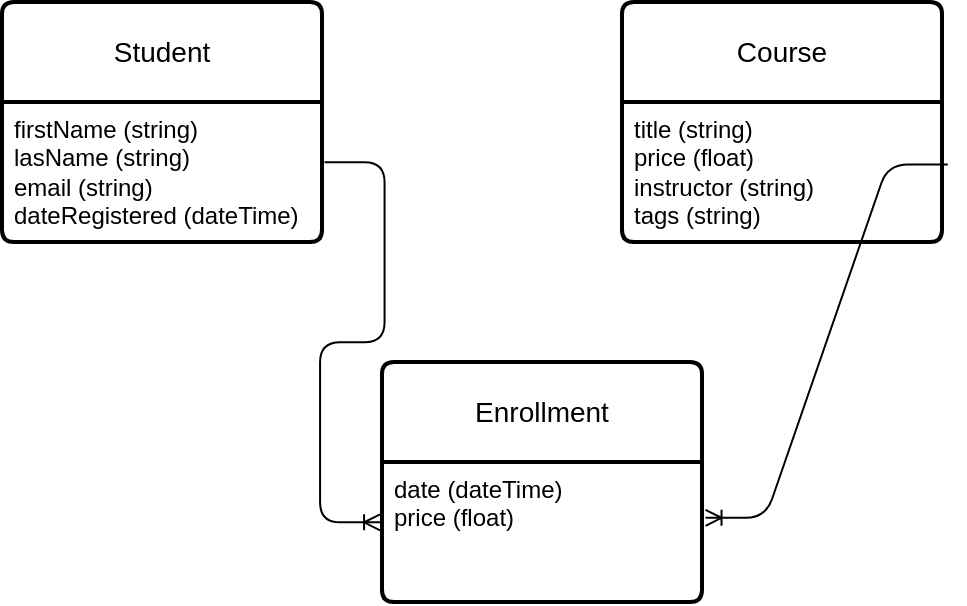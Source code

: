<mxfile version="21.1.8" type="github">
  <diagram name="Page-1" id="vkOnFEhnsPbbazEBDFh3">
    <mxGraphModel dx="421" dy="450" grid="1" gridSize="10" guides="1" tooltips="1" connect="1" arrows="1" fold="1" page="1" pageScale="1" pageWidth="827" pageHeight="1169" math="0" shadow="0">
      <root>
        <mxCell id="0" />
        <mxCell id="1" parent="0" />
        <mxCell id="zIZdD2dWHf9-G07lgO-z-1" value="Student" style="swimlane;childLayout=stackLayout;horizontal=1;startSize=50;horizontalStack=0;rounded=1;fontSize=14;fontStyle=0;strokeWidth=2;resizeParent=0;resizeLast=1;shadow=0;dashed=0;align=center;arcSize=4;whiteSpace=wrap;html=1;" vertex="1" parent="1">
          <mxGeometry x="20" y="20" width="160" height="120" as="geometry" />
        </mxCell>
        <mxCell id="zIZdD2dWHf9-G07lgO-z-2" value="firstName (string)&lt;br&gt;lasName (string)&lt;br&gt;email (string)&lt;br&gt;dateRegistered (dateTime)" style="align=left;strokeColor=none;fillColor=none;spacingLeft=4;fontSize=12;verticalAlign=top;resizable=0;rotatable=0;part=1;html=1;" vertex="1" parent="zIZdD2dWHf9-G07lgO-z-1">
          <mxGeometry y="50" width="160" height="70" as="geometry" />
        </mxCell>
        <mxCell id="zIZdD2dWHf9-G07lgO-z-5" value="Course" style="swimlane;childLayout=stackLayout;horizontal=1;startSize=50;horizontalStack=0;rounded=1;fontSize=14;fontStyle=0;strokeWidth=2;resizeParent=0;resizeLast=1;shadow=0;dashed=0;align=center;arcSize=4;whiteSpace=wrap;html=1;" vertex="1" parent="1">
          <mxGeometry x="330" y="20" width="160" height="120" as="geometry" />
        </mxCell>
        <mxCell id="zIZdD2dWHf9-G07lgO-z-6" value="title (string)&lt;br&gt;price (float)&lt;br&gt;instructor (string)&lt;br&gt;tags (string)" style="align=left;strokeColor=none;fillColor=none;spacingLeft=4;fontSize=12;verticalAlign=top;resizable=0;rotatable=0;part=1;html=1;" vertex="1" parent="zIZdD2dWHf9-G07lgO-z-5">
          <mxGeometry y="50" width="160" height="70" as="geometry" />
        </mxCell>
        <mxCell id="zIZdD2dWHf9-G07lgO-z-9" value="Enrollment" style="swimlane;childLayout=stackLayout;horizontal=1;startSize=50;horizontalStack=0;rounded=1;fontSize=14;fontStyle=0;strokeWidth=2;resizeParent=0;resizeLast=1;shadow=0;dashed=0;align=center;arcSize=4;whiteSpace=wrap;html=1;" vertex="1" parent="1">
          <mxGeometry x="210" y="200" width="160" height="120" as="geometry" />
        </mxCell>
        <mxCell id="zIZdD2dWHf9-G07lgO-z-10" value="date (dateTime)&lt;br&gt;price (float)" style="align=left;strokeColor=none;fillColor=none;spacingLeft=4;fontSize=12;verticalAlign=top;resizable=0;rotatable=0;part=1;html=1;" vertex="1" parent="zIZdD2dWHf9-G07lgO-z-9">
          <mxGeometry y="50" width="160" height="70" as="geometry" />
        </mxCell>
        <mxCell id="zIZdD2dWHf9-G07lgO-z-11" value="" style="edgeStyle=entityRelationEdgeStyle;fontSize=12;html=1;endArrow=ERoneToMany;rounded=1;exitX=1.008;exitY=0.431;exitDx=0;exitDy=0;exitPerimeter=0;entryX=-0.006;entryY=0.431;entryDx=0;entryDy=0;entryPerimeter=0;" edge="1" parent="1" source="zIZdD2dWHf9-G07lgO-z-2" target="zIZdD2dWHf9-G07lgO-z-10">
          <mxGeometry width="100" height="100" relative="1" as="geometry">
            <mxPoint x="180" y="200" as="sourcePoint" />
            <mxPoint x="280" y="100" as="targetPoint" />
          </mxGeometry>
        </mxCell>
        <mxCell id="zIZdD2dWHf9-G07lgO-z-12" value="" style="edgeStyle=entityRelationEdgeStyle;fontSize=12;html=1;endArrow=ERoneToMany;rounded=1;entryX=1.011;entryY=0.399;entryDx=0;entryDy=0;entryPerimeter=0;exitX=1.018;exitY=0.447;exitDx=0;exitDy=0;exitPerimeter=0;" edge="1" parent="1" source="zIZdD2dWHf9-G07lgO-z-6" target="zIZdD2dWHf9-G07lgO-z-10">
          <mxGeometry width="100" height="100" relative="1" as="geometry">
            <mxPoint x="520" y="100" as="sourcePoint" />
            <mxPoint x="530" y="310" as="targetPoint" />
          </mxGeometry>
        </mxCell>
      </root>
    </mxGraphModel>
  </diagram>
</mxfile>
